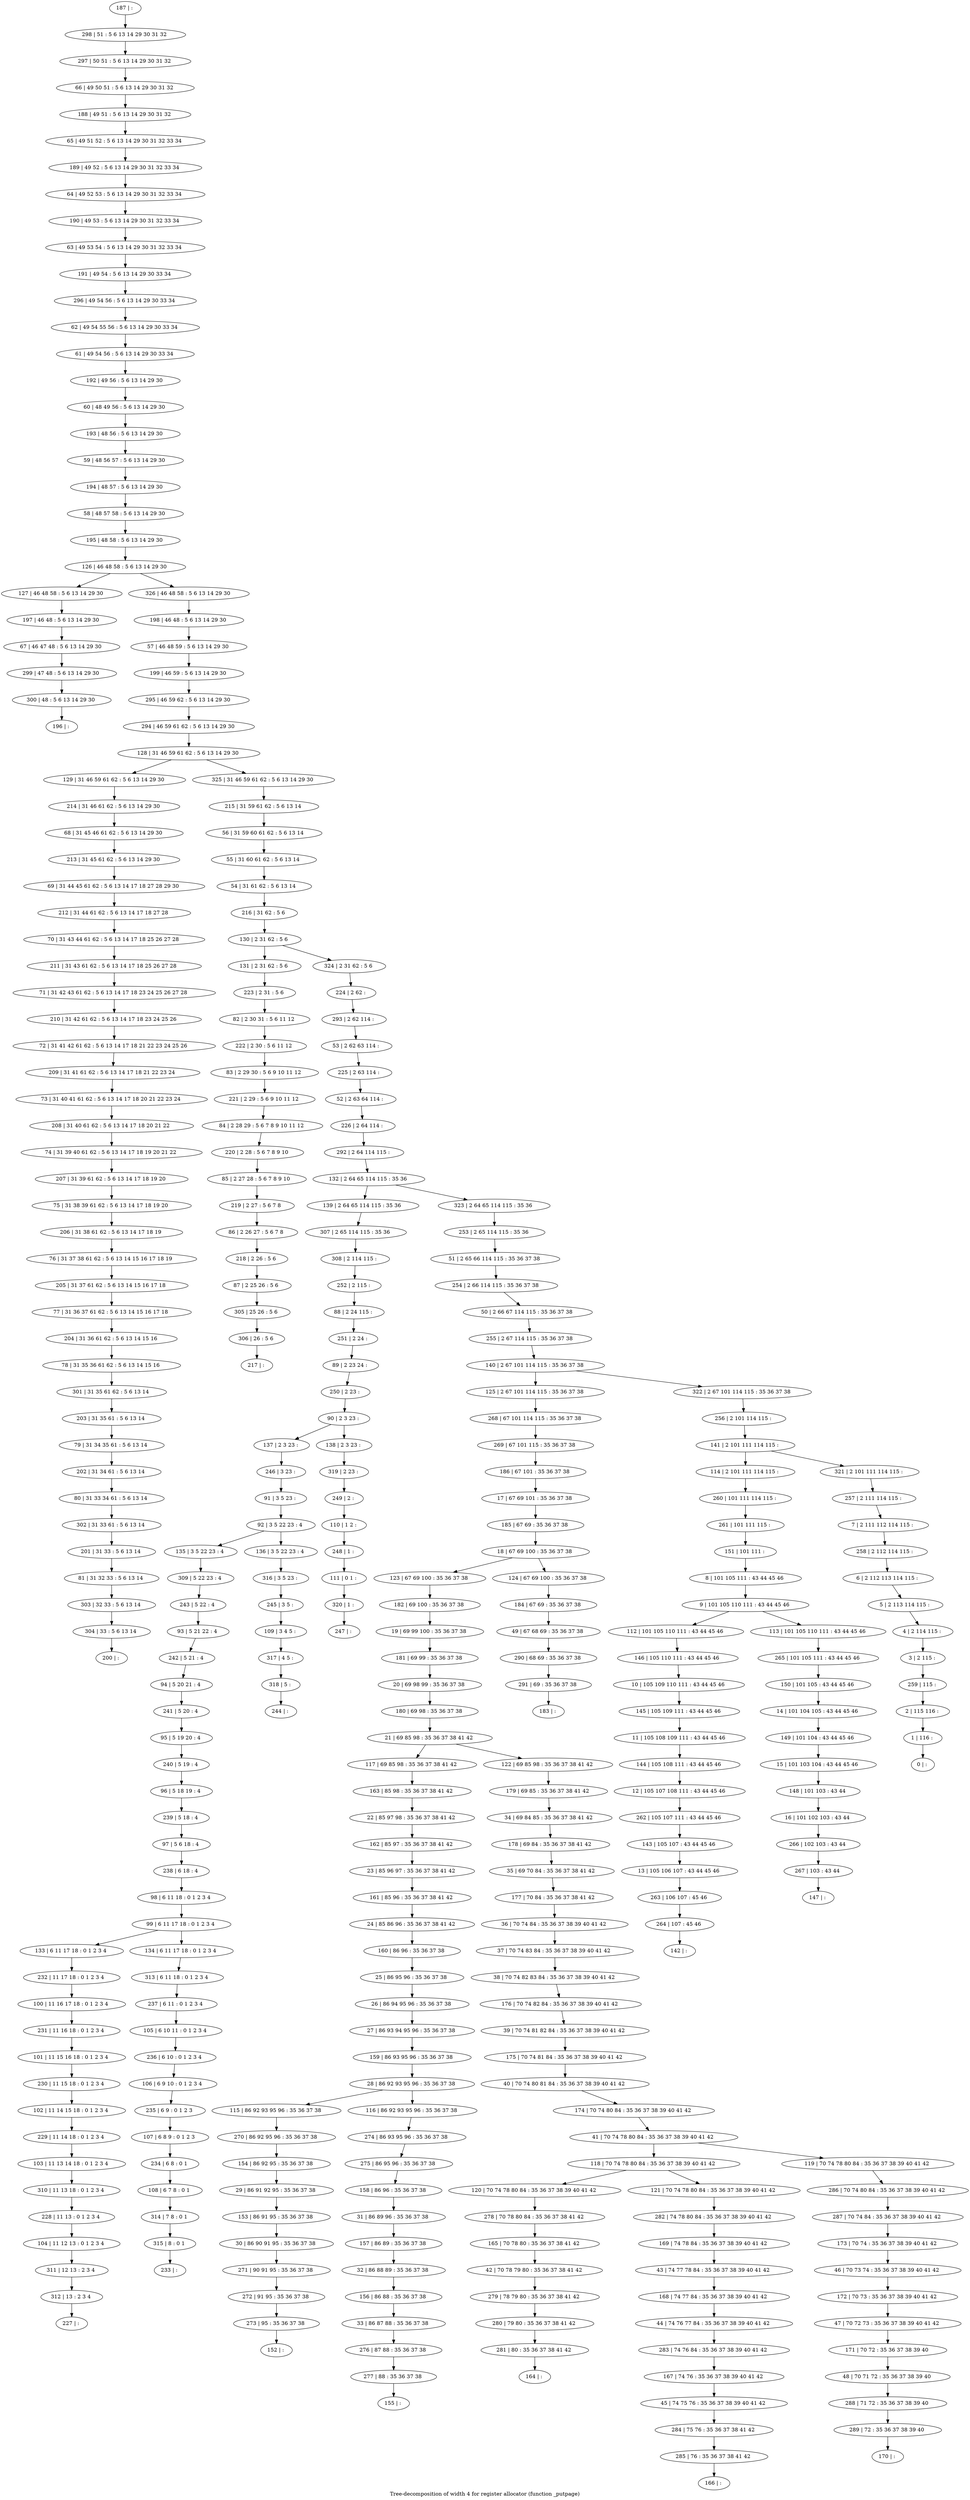 digraph G {
graph [label="Tree-decomposition of width 4 for register allocator (function _putpage)"]
0[label="0 | : "];
1[label="1 | 116 : "];
2[label="2 | 115 116 : "];
3[label="3 | 2 115 : "];
4[label="4 | 2 114 115 : "];
5[label="5 | 2 113 114 115 : "];
6[label="6 | 2 112 113 114 115 : "];
7[label="7 | 2 111 112 114 115 : "];
8[label="8 | 101 105 111 : 43 44 45 46 "];
9[label="9 | 101 105 110 111 : 43 44 45 46 "];
10[label="10 | 105 109 110 111 : 43 44 45 46 "];
11[label="11 | 105 108 109 111 : 43 44 45 46 "];
12[label="12 | 105 107 108 111 : 43 44 45 46 "];
13[label="13 | 105 106 107 : 43 44 45 46 "];
14[label="14 | 101 104 105 : 43 44 45 46 "];
15[label="15 | 101 103 104 : 43 44 45 46 "];
16[label="16 | 101 102 103 : 43 44 "];
17[label="17 | 67 69 101 : 35 36 37 38 "];
18[label="18 | 67 69 100 : 35 36 37 38 "];
19[label="19 | 69 99 100 : 35 36 37 38 "];
20[label="20 | 69 98 99 : 35 36 37 38 "];
21[label="21 | 69 85 98 : 35 36 37 38 41 42 "];
22[label="22 | 85 97 98 : 35 36 37 38 41 42 "];
23[label="23 | 85 96 97 : 35 36 37 38 41 42 "];
24[label="24 | 85 86 96 : 35 36 37 38 41 42 "];
25[label="25 | 86 95 96 : 35 36 37 38 "];
26[label="26 | 86 94 95 96 : 35 36 37 38 "];
27[label="27 | 86 93 94 95 96 : 35 36 37 38 "];
28[label="28 | 86 92 93 95 96 : 35 36 37 38 "];
29[label="29 | 86 91 92 95 : 35 36 37 38 "];
30[label="30 | 86 90 91 95 : 35 36 37 38 "];
31[label="31 | 86 89 96 : 35 36 37 38 "];
32[label="32 | 86 88 89 : 35 36 37 38 "];
33[label="33 | 86 87 88 : 35 36 37 38 "];
34[label="34 | 69 84 85 : 35 36 37 38 41 42 "];
35[label="35 | 69 70 84 : 35 36 37 38 41 42 "];
36[label="36 | 70 74 84 : 35 36 37 38 39 40 41 42 "];
37[label="37 | 70 74 83 84 : 35 36 37 38 39 40 41 42 "];
38[label="38 | 70 74 82 83 84 : 35 36 37 38 39 40 41 42 "];
39[label="39 | 70 74 81 82 84 : 35 36 37 38 39 40 41 42 "];
40[label="40 | 70 74 80 81 84 : 35 36 37 38 39 40 41 42 "];
41[label="41 | 70 74 78 80 84 : 35 36 37 38 39 40 41 42 "];
42[label="42 | 70 78 79 80 : 35 36 37 38 41 42 "];
43[label="43 | 74 77 78 84 : 35 36 37 38 39 40 41 42 "];
44[label="44 | 74 76 77 84 : 35 36 37 38 39 40 41 42 "];
45[label="45 | 74 75 76 : 35 36 37 38 39 40 41 42 "];
46[label="46 | 70 73 74 : 35 36 37 38 39 40 41 42 "];
47[label="47 | 70 72 73 : 35 36 37 38 39 40 41 42 "];
48[label="48 | 70 71 72 : 35 36 37 38 39 40 "];
49[label="49 | 67 68 69 : 35 36 37 38 "];
50[label="50 | 2 66 67 114 115 : 35 36 37 38 "];
51[label="51 | 2 65 66 114 115 : 35 36 37 38 "];
52[label="52 | 2 63 64 114 : "];
53[label="53 | 2 62 63 114 : "];
54[label="54 | 31 61 62 : 5 6 13 14 "];
55[label="55 | 31 60 61 62 : 5 6 13 14 "];
56[label="56 | 31 59 60 61 62 : 5 6 13 14 "];
57[label="57 | 46 48 59 : 5 6 13 14 29 30 "];
58[label="58 | 48 57 58 : 5 6 13 14 29 30 "];
59[label="59 | 48 56 57 : 5 6 13 14 29 30 "];
60[label="60 | 48 49 56 : 5 6 13 14 29 30 "];
61[label="61 | 49 54 56 : 5 6 13 14 29 30 33 34 "];
62[label="62 | 49 54 55 56 : 5 6 13 14 29 30 33 34 "];
63[label="63 | 49 53 54 : 5 6 13 14 29 30 31 32 33 34 "];
64[label="64 | 49 52 53 : 5 6 13 14 29 30 31 32 33 34 "];
65[label="65 | 49 51 52 : 5 6 13 14 29 30 31 32 33 34 "];
66[label="66 | 49 50 51 : 5 6 13 14 29 30 31 32 "];
67[label="67 | 46 47 48 : 5 6 13 14 29 30 "];
68[label="68 | 31 45 46 61 62 : 5 6 13 14 29 30 "];
69[label="69 | 31 44 45 61 62 : 5 6 13 14 17 18 27 28 29 30 "];
70[label="70 | 31 43 44 61 62 : 5 6 13 14 17 18 25 26 27 28 "];
71[label="71 | 31 42 43 61 62 : 5 6 13 14 17 18 23 24 25 26 27 28 "];
72[label="72 | 31 41 42 61 62 : 5 6 13 14 17 18 21 22 23 24 25 26 "];
73[label="73 | 31 40 41 61 62 : 5 6 13 14 17 18 20 21 22 23 24 "];
74[label="74 | 31 39 40 61 62 : 5 6 13 14 17 18 19 20 21 22 "];
75[label="75 | 31 38 39 61 62 : 5 6 13 14 17 18 19 20 "];
76[label="76 | 31 37 38 61 62 : 5 6 13 14 15 16 17 18 19 "];
77[label="77 | 31 36 37 61 62 : 5 6 13 14 15 16 17 18 "];
78[label="78 | 31 35 36 61 62 : 5 6 13 14 15 16 "];
79[label="79 | 31 34 35 61 : 5 6 13 14 "];
80[label="80 | 31 33 34 61 : 5 6 13 14 "];
81[label="81 | 31 32 33 : 5 6 13 14 "];
82[label="82 | 2 30 31 : 5 6 11 12 "];
83[label="83 | 2 29 30 : 5 6 9 10 11 12 "];
84[label="84 | 2 28 29 : 5 6 7 8 9 10 11 12 "];
85[label="85 | 2 27 28 : 5 6 7 8 9 10 "];
86[label="86 | 2 26 27 : 5 6 7 8 "];
87[label="87 | 2 25 26 : 5 6 "];
88[label="88 | 2 24 115 : "];
89[label="89 | 2 23 24 : "];
90[label="90 | 2 3 23 : "];
91[label="91 | 3 5 23 : "];
92[label="92 | 3 5 22 23 : 4 "];
93[label="93 | 5 21 22 : 4 "];
94[label="94 | 5 20 21 : 4 "];
95[label="95 | 5 19 20 : 4 "];
96[label="96 | 5 18 19 : 4 "];
97[label="97 | 5 6 18 : 4 "];
98[label="98 | 6 11 18 : 0 1 2 3 4 "];
99[label="99 | 6 11 17 18 : 0 1 2 3 4 "];
100[label="100 | 11 16 17 18 : 0 1 2 3 4 "];
101[label="101 | 11 15 16 18 : 0 1 2 3 4 "];
102[label="102 | 11 14 15 18 : 0 1 2 3 4 "];
103[label="103 | 11 13 14 18 : 0 1 2 3 4 "];
104[label="104 | 11 12 13 : 0 1 2 3 4 "];
105[label="105 | 6 10 11 : 0 1 2 3 4 "];
106[label="106 | 6 9 10 : 0 1 2 3 4 "];
107[label="107 | 6 8 9 : 0 1 2 3 "];
108[label="108 | 6 7 8 : 0 1 "];
109[label="109 | 3 4 5 : "];
110[label="110 | 1 2 : "];
111[label="111 | 0 1 : "];
112[label="112 | 101 105 110 111 : 43 44 45 46 "];
113[label="113 | 101 105 110 111 : 43 44 45 46 "];
114[label="114 | 2 101 111 114 115 : "];
115[label="115 | 86 92 93 95 96 : 35 36 37 38 "];
116[label="116 | 86 92 93 95 96 : 35 36 37 38 "];
117[label="117 | 69 85 98 : 35 36 37 38 41 42 "];
118[label="118 | 70 74 78 80 84 : 35 36 37 38 39 40 41 42 "];
119[label="119 | 70 74 78 80 84 : 35 36 37 38 39 40 41 42 "];
120[label="120 | 70 74 78 80 84 : 35 36 37 38 39 40 41 42 "];
121[label="121 | 70 74 78 80 84 : 35 36 37 38 39 40 41 42 "];
122[label="122 | 69 85 98 : 35 36 37 38 41 42 "];
123[label="123 | 67 69 100 : 35 36 37 38 "];
124[label="124 | 67 69 100 : 35 36 37 38 "];
125[label="125 | 2 67 101 114 115 : 35 36 37 38 "];
126[label="126 | 46 48 58 : 5 6 13 14 29 30 "];
127[label="127 | 46 48 58 : 5 6 13 14 29 30 "];
128[label="128 | 31 46 59 61 62 : 5 6 13 14 29 30 "];
129[label="129 | 31 46 59 61 62 : 5 6 13 14 29 30 "];
130[label="130 | 2 31 62 : 5 6 "];
131[label="131 | 2 31 62 : 5 6 "];
132[label="132 | 2 64 65 114 115 : 35 36 "];
133[label="133 | 6 11 17 18 : 0 1 2 3 4 "];
134[label="134 | 6 11 17 18 : 0 1 2 3 4 "];
135[label="135 | 3 5 22 23 : 4 "];
136[label="136 | 3 5 22 23 : 4 "];
137[label="137 | 2 3 23 : "];
138[label="138 | 2 3 23 : "];
139[label="139 | 2 64 65 114 115 : 35 36 "];
140[label="140 | 2 67 101 114 115 : 35 36 37 38 "];
141[label="141 | 2 101 111 114 115 : "];
142[label="142 | : "];
143[label="143 | 105 107 : 43 44 45 46 "];
144[label="144 | 105 108 111 : 43 44 45 46 "];
145[label="145 | 105 109 111 : 43 44 45 46 "];
146[label="146 | 105 110 111 : 43 44 45 46 "];
147[label="147 | : "];
148[label="148 | 101 103 : 43 44 "];
149[label="149 | 101 104 : 43 44 45 46 "];
150[label="150 | 101 105 : 43 44 45 46 "];
151[label="151 | 101 111 : "];
152[label="152 | : "];
153[label="153 | 86 91 95 : 35 36 37 38 "];
154[label="154 | 86 92 95 : 35 36 37 38 "];
155[label="155 | : "];
156[label="156 | 86 88 : 35 36 37 38 "];
157[label="157 | 86 89 : 35 36 37 38 "];
158[label="158 | 86 96 : 35 36 37 38 "];
159[label="159 | 86 93 95 96 : 35 36 37 38 "];
160[label="160 | 86 96 : 35 36 37 38 "];
161[label="161 | 85 96 : 35 36 37 38 41 42 "];
162[label="162 | 85 97 : 35 36 37 38 41 42 "];
163[label="163 | 85 98 : 35 36 37 38 41 42 "];
164[label="164 | : "];
165[label="165 | 70 78 80 : 35 36 37 38 41 42 "];
166[label="166 | : "];
167[label="167 | 74 76 : 35 36 37 38 39 40 41 42 "];
168[label="168 | 74 77 84 : 35 36 37 38 39 40 41 42 "];
169[label="169 | 74 78 84 : 35 36 37 38 39 40 41 42 "];
170[label="170 | : "];
171[label="171 | 70 72 : 35 36 37 38 39 40 "];
172[label="172 | 70 73 : 35 36 37 38 39 40 41 42 "];
173[label="173 | 70 74 : 35 36 37 38 39 40 41 42 "];
174[label="174 | 70 74 80 84 : 35 36 37 38 39 40 41 42 "];
175[label="175 | 70 74 81 84 : 35 36 37 38 39 40 41 42 "];
176[label="176 | 70 74 82 84 : 35 36 37 38 39 40 41 42 "];
177[label="177 | 70 84 : 35 36 37 38 41 42 "];
178[label="178 | 69 84 : 35 36 37 38 41 42 "];
179[label="179 | 69 85 : 35 36 37 38 41 42 "];
180[label="180 | 69 98 : 35 36 37 38 "];
181[label="181 | 69 99 : 35 36 37 38 "];
182[label="182 | 69 100 : 35 36 37 38 "];
183[label="183 | : "];
184[label="184 | 67 69 : 35 36 37 38 "];
185[label="185 | 67 69 : 35 36 37 38 "];
186[label="186 | 67 101 : 35 36 37 38 "];
187[label="187 | : "];
188[label="188 | 49 51 : 5 6 13 14 29 30 31 32 "];
189[label="189 | 49 52 : 5 6 13 14 29 30 31 32 33 34 "];
190[label="190 | 49 53 : 5 6 13 14 29 30 31 32 33 34 "];
191[label="191 | 49 54 : 5 6 13 14 29 30 33 34 "];
192[label="192 | 49 56 : 5 6 13 14 29 30 "];
193[label="193 | 48 56 : 5 6 13 14 29 30 "];
194[label="194 | 48 57 : 5 6 13 14 29 30 "];
195[label="195 | 48 58 : 5 6 13 14 29 30 "];
196[label="196 | : "];
197[label="197 | 46 48 : 5 6 13 14 29 30 "];
198[label="198 | 46 48 : 5 6 13 14 29 30 "];
199[label="199 | 46 59 : 5 6 13 14 29 30 "];
200[label="200 | : "];
201[label="201 | 31 33 : 5 6 13 14 "];
202[label="202 | 31 34 61 : 5 6 13 14 "];
203[label="203 | 31 35 61 : 5 6 13 14 "];
204[label="204 | 31 36 61 62 : 5 6 13 14 15 16 "];
205[label="205 | 31 37 61 62 : 5 6 13 14 15 16 17 18 "];
206[label="206 | 31 38 61 62 : 5 6 13 14 17 18 19 "];
207[label="207 | 31 39 61 62 : 5 6 13 14 17 18 19 20 "];
208[label="208 | 31 40 61 62 : 5 6 13 14 17 18 20 21 22 "];
209[label="209 | 31 41 61 62 : 5 6 13 14 17 18 21 22 23 24 "];
210[label="210 | 31 42 61 62 : 5 6 13 14 17 18 23 24 25 26 "];
211[label="211 | 31 43 61 62 : 5 6 13 14 17 18 25 26 27 28 "];
212[label="212 | 31 44 61 62 : 5 6 13 14 17 18 27 28 "];
213[label="213 | 31 45 61 62 : 5 6 13 14 29 30 "];
214[label="214 | 31 46 61 62 : 5 6 13 14 29 30 "];
215[label="215 | 31 59 61 62 : 5 6 13 14 "];
216[label="216 | 31 62 : 5 6 "];
217[label="217 | : "];
218[label="218 | 2 26 : 5 6 "];
219[label="219 | 2 27 : 5 6 7 8 "];
220[label="220 | 2 28 : 5 6 7 8 9 10 "];
221[label="221 | 2 29 : 5 6 9 10 11 12 "];
222[label="222 | 2 30 : 5 6 11 12 "];
223[label="223 | 2 31 : 5 6 "];
224[label="224 | 2 62 : "];
225[label="225 | 2 63 114 : "];
226[label="226 | 2 64 114 : "];
227[label="227 | : "];
228[label="228 | 11 13 : 0 1 2 3 4 "];
229[label="229 | 11 14 18 : 0 1 2 3 4 "];
230[label="230 | 11 15 18 : 0 1 2 3 4 "];
231[label="231 | 11 16 18 : 0 1 2 3 4 "];
232[label="232 | 11 17 18 : 0 1 2 3 4 "];
233[label="233 | : "];
234[label="234 | 6 8 : 0 1 "];
235[label="235 | 6 9 : 0 1 2 3 "];
236[label="236 | 6 10 : 0 1 2 3 4 "];
237[label="237 | 6 11 : 0 1 2 3 4 "];
238[label="238 | 6 18 : 4 "];
239[label="239 | 5 18 : 4 "];
240[label="240 | 5 19 : 4 "];
241[label="241 | 5 20 : 4 "];
242[label="242 | 5 21 : 4 "];
243[label="243 | 5 22 : 4 "];
244[label="244 | : "];
245[label="245 | 3 5 : "];
246[label="246 | 3 23 : "];
247[label="247 | : "];
248[label="248 | 1 : "];
249[label="249 | 2 : "];
250[label="250 | 2 23 : "];
251[label="251 | 2 24 : "];
252[label="252 | 2 115 : "];
253[label="253 | 2 65 114 115 : 35 36 "];
254[label="254 | 2 66 114 115 : 35 36 37 38 "];
255[label="255 | 2 67 114 115 : 35 36 37 38 "];
256[label="256 | 2 101 114 115 : "];
257[label="257 | 2 111 114 115 : "];
258[label="258 | 2 112 114 115 : "];
259[label="259 | 115 : "];
260[label="260 | 101 111 114 115 : "];
261[label="261 | 101 111 115 : "];
262[label="262 | 105 107 111 : 43 44 45 46 "];
263[label="263 | 106 107 : 45 46 "];
264[label="264 | 107 : 45 46 "];
265[label="265 | 101 105 111 : 43 44 45 46 "];
266[label="266 | 102 103 : 43 44 "];
267[label="267 | 103 : 43 44 "];
268[label="268 | 67 101 114 115 : 35 36 37 38 "];
269[label="269 | 67 101 115 : 35 36 37 38 "];
270[label="270 | 86 92 95 96 : 35 36 37 38 "];
271[label="271 | 90 91 95 : 35 36 37 38 "];
272[label="272 | 91 95 : 35 36 37 38 "];
273[label="273 | 95 : 35 36 37 38 "];
274[label="274 | 86 93 95 96 : 35 36 37 38 "];
275[label="275 | 86 95 96 : 35 36 37 38 "];
276[label="276 | 87 88 : 35 36 37 38 "];
277[label="277 | 88 : 35 36 37 38 "];
278[label="278 | 70 78 80 84 : 35 36 37 38 41 42 "];
279[label="279 | 78 79 80 : 35 36 37 38 41 42 "];
280[label="280 | 79 80 : 35 36 37 38 41 42 "];
281[label="281 | 80 : 35 36 37 38 41 42 "];
282[label="282 | 74 78 80 84 : 35 36 37 38 39 40 41 42 "];
283[label="283 | 74 76 84 : 35 36 37 38 39 40 41 42 "];
284[label="284 | 75 76 : 35 36 37 38 41 42 "];
285[label="285 | 76 : 35 36 37 38 41 42 "];
286[label="286 | 70 74 80 84 : 35 36 37 38 39 40 41 42 "];
287[label="287 | 70 74 84 : 35 36 37 38 39 40 41 42 "];
288[label="288 | 71 72 : 35 36 37 38 39 40 "];
289[label="289 | 72 : 35 36 37 38 39 40 "];
290[label="290 | 68 69 : 35 36 37 38 "];
291[label="291 | 69 : 35 36 37 38 "];
292[label="292 | 2 64 114 115 : "];
293[label="293 | 2 62 114 : "];
294[label="294 | 46 59 61 62 : 5 6 13 14 29 30 "];
295[label="295 | 46 59 62 : 5 6 13 14 29 30 "];
296[label="296 | 49 54 56 : 5 6 13 14 29 30 33 34 "];
297[label="297 | 50 51 : 5 6 13 14 29 30 31 32 "];
298[label="298 | 51 : 5 6 13 14 29 30 31 32 "];
299[label="299 | 47 48 : 5 6 13 14 29 30 "];
300[label="300 | 48 : 5 6 13 14 29 30 "];
301[label="301 | 31 35 61 62 : 5 6 13 14 "];
302[label="302 | 31 33 61 : 5 6 13 14 "];
303[label="303 | 32 33 : 5 6 13 14 "];
304[label="304 | 33 : 5 6 13 14 "];
305[label="305 | 25 26 : 5 6 "];
306[label="306 | 26 : 5 6 "];
307[label="307 | 2 65 114 115 : 35 36 "];
308[label="308 | 2 114 115 : "];
309[label="309 | 5 22 23 : 4 "];
310[label="310 | 11 13 18 : 0 1 2 3 4 "];
311[label="311 | 12 13 : 2 3 4 "];
312[label="312 | 13 : 2 3 4 "];
313[label="313 | 6 11 18 : 0 1 2 3 4 "];
314[label="314 | 7 8 : 0 1 "];
315[label="315 | 8 : 0 1 "];
316[label="316 | 3 5 23 : "];
317[label="317 | 4 5 : "];
318[label="318 | 5 : "];
319[label="319 | 2 23 : "];
320[label="320 | 1 : "];
321[label="321 | 2 101 111 114 115 : "];
322[label="322 | 2 67 101 114 115 : 35 36 37 38 "];
323[label="323 | 2 64 65 114 115 : 35 36 "];
324[label="324 | 2 31 62 : 5 6 "];
325[label="325 | 31 46 59 61 62 : 5 6 13 14 29 30 "];
326[label="326 | 46 48 58 : 5 6 13 14 29 30 "];
8->9 ;
25->26 ;
26->27 ;
36->37 ;
37->38 ;
91->92 ;
98->99 ;
9->112 ;
9->113 ;
28->115 ;
28->116 ;
21->117 ;
41->118 ;
41->119 ;
118->120 ;
118->121 ;
21->122 ;
18->123 ;
18->124 ;
99->133 ;
99->134 ;
92->135 ;
92->136 ;
90->137 ;
90->138 ;
143->13 ;
144->12 ;
11->144 ;
145->11 ;
10->145 ;
146->10 ;
112->146 ;
148->16 ;
15->148 ;
149->15 ;
14->149 ;
150->14 ;
151->8 ;
153->30 ;
29->153 ;
154->29 ;
156->33 ;
32->156 ;
157->32 ;
31->157 ;
158->31 ;
159->28 ;
27->159 ;
160->25 ;
24->160 ;
161->24 ;
23->161 ;
162->23 ;
22->162 ;
163->22 ;
117->163 ;
165->42 ;
167->45 ;
168->44 ;
43->168 ;
169->43 ;
171->48 ;
47->171 ;
172->47 ;
46->172 ;
173->46 ;
174->41 ;
40->174 ;
175->40 ;
39->175 ;
176->39 ;
38->176 ;
177->36 ;
35->177 ;
178->35 ;
34->178 ;
179->34 ;
122->179 ;
180->21 ;
20->180 ;
181->20 ;
19->181 ;
182->19 ;
123->182 ;
184->49 ;
124->184 ;
185->18 ;
17->185 ;
186->17 ;
197->67 ;
127->197 ;
201->81 ;
202->80 ;
79->202 ;
203->79 ;
204->78 ;
77->204 ;
205->77 ;
76->205 ;
206->76 ;
75->206 ;
207->75 ;
74->207 ;
208->74 ;
73->208 ;
209->73 ;
72->209 ;
210->72 ;
71->210 ;
211->71 ;
70->211 ;
212->70 ;
69->212 ;
213->69 ;
68->213 ;
214->68 ;
129->214 ;
218->87 ;
86->218 ;
219->86 ;
85->219 ;
220->85 ;
84->220 ;
221->84 ;
83->221 ;
222->83 ;
82->222 ;
223->82 ;
131->223 ;
228->104 ;
229->103 ;
102->229 ;
230->102 ;
101->230 ;
231->101 ;
100->231 ;
232->100 ;
133->232 ;
234->108 ;
107->234 ;
235->107 ;
106->235 ;
236->106 ;
105->236 ;
237->105 ;
238->98 ;
97->238 ;
239->97 ;
96->239 ;
240->96 ;
95->240 ;
241->95 ;
94->241 ;
242->94 ;
93->242 ;
243->93 ;
245->109 ;
246->91 ;
137->246 ;
248->111 ;
110->248 ;
249->110 ;
250->90 ;
89->250 ;
251->89 ;
88->251 ;
252->88 ;
114->260 ;
261->151 ;
260->261 ;
262->143 ;
12->262 ;
13->263 ;
264->142 ;
263->264 ;
265->150 ;
113->265 ;
16->266 ;
267->147 ;
266->267 ;
125->268 ;
269->186 ;
268->269 ;
270->154 ;
115->270 ;
30->271 ;
271->272 ;
273->152 ;
272->273 ;
116->274 ;
275->158 ;
274->275 ;
33->276 ;
277->155 ;
276->277 ;
278->165 ;
120->278 ;
42->279 ;
279->280 ;
281->164 ;
280->281 ;
282->169 ;
121->282 ;
283->167 ;
44->283 ;
45->284 ;
285->166 ;
284->285 ;
119->286 ;
287->173 ;
286->287 ;
48->288 ;
289->170 ;
288->289 ;
49->290 ;
291->183 ;
290->291 ;
67->299 ;
300->196 ;
299->300 ;
301->203 ;
78->301 ;
302->201 ;
80->302 ;
81->303 ;
304->200 ;
303->304 ;
87->305 ;
306->217 ;
305->306 ;
139->307 ;
308->252 ;
307->308 ;
309->243 ;
135->309 ;
310->228 ;
103->310 ;
104->311 ;
312->227 ;
311->312 ;
313->237 ;
134->313 ;
108->314 ;
315->233 ;
314->315 ;
316->245 ;
136->316 ;
109->317 ;
318->244 ;
317->318 ;
319->249 ;
138->319 ;
320->247 ;
111->320 ;
187->298 ;
298->297 ;
297->66 ;
66->188 ;
188->65 ;
65->189 ;
189->64 ;
64->190 ;
190->63 ;
63->191 ;
191->296 ;
296->62 ;
62->61 ;
61->192 ;
192->60 ;
60->193 ;
193->59 ;
59->194 ;
194->58 ;
58->195 ;
195->126 ;
198->57 ;
57->199 ;
199->295 ;
295->294 ;
294->128 ;
215->56 ;
56->55 ;
55->54 ;
54->216 ;
216->130 ;
224->293 ;
293->53 ;
53->225 ;
225->52 ;
52->226 ;
226->292 ;
292->132 ;
253->51 ;
51->254 ;
254->50 ;
50->255 ;
255->140 ;
256->141 ;
257->7 ;
7->258 ;
258->6 ;
6->5 ;
5->4 ;
4->3 ;
3->259 ;
259->2 ;
2->1 ;
1->0 ;
321->257 ;
322->256 ;
323->253 ;
324->224 ;
325->215 ;
326->198 ;
141->114 ;
141->321 ;
140->125 ;
140->322 ;
132->139 ;
132->323 ;
130->131 ;
130->324 ;
128->129 ;
128->325 ;
126->127 ;
126->326 ;
}
